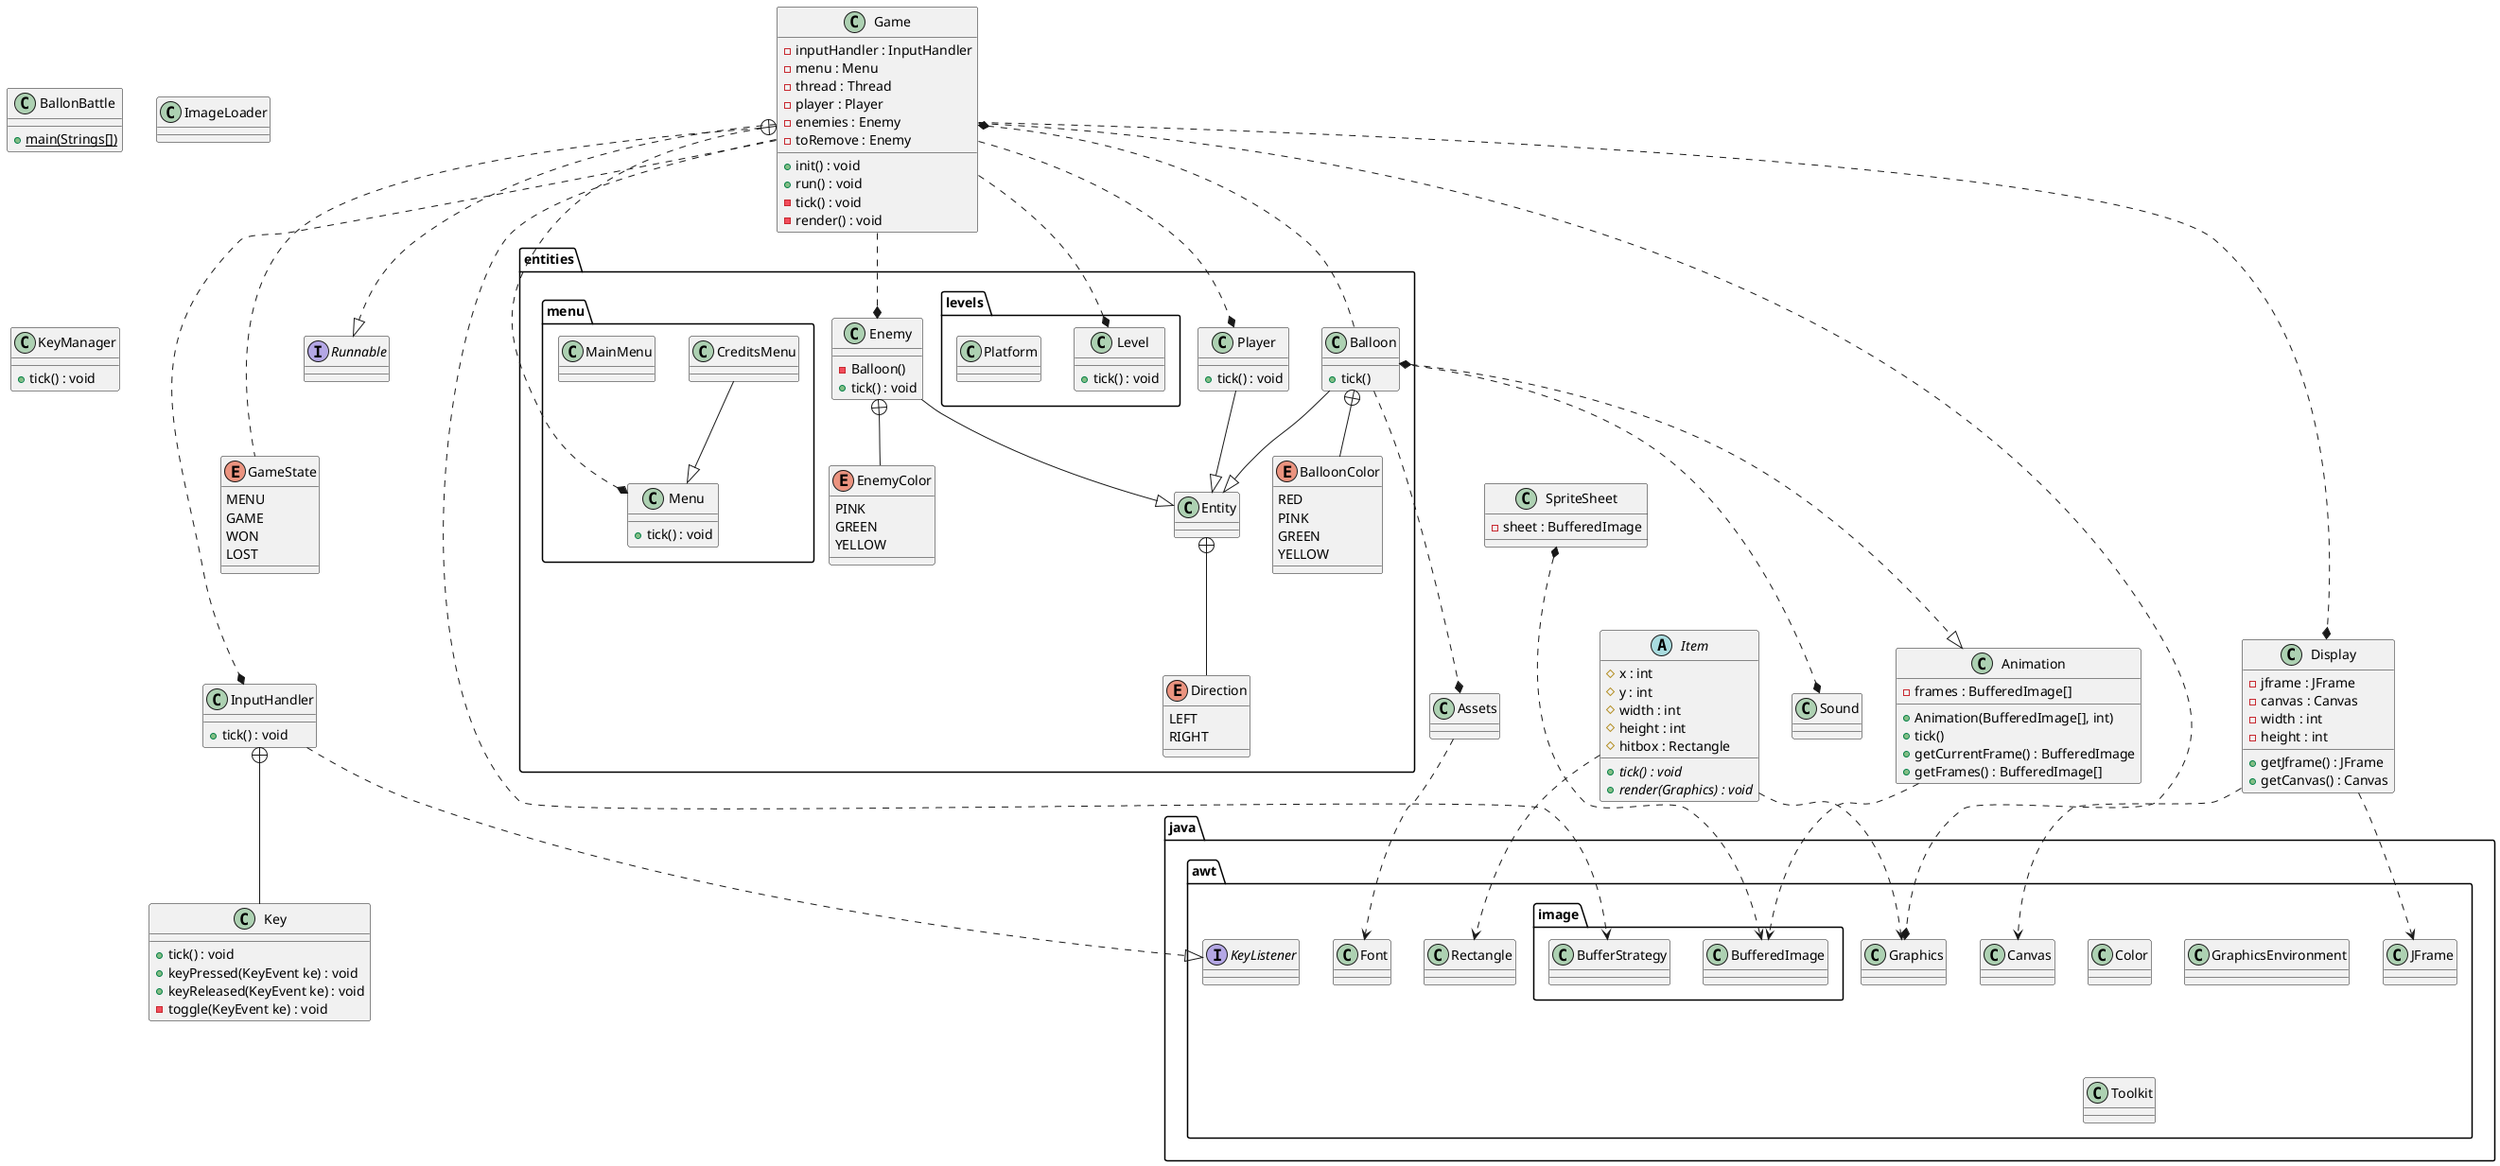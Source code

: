 @startuml
'https://plantuml.com/class-diagram

class Animation {
-frames : BufferedImage[]
+Animation(BufferedImage[], int)
+tick()
+getCurrentFrame() : BufferedImage
+getFrames() : BufferedImage[]
}

class Assets {}

class BallonBattle {
{static}+main(Strings[])
}

class Display {
- jframe : JFrame
- canvas : Canvas
- width : int
- height : int

+getJframe() : JFrame
+getCanvas() : Canvas

}

class Game {
+init() : void
+run() : void
-tick() : void
-render() : void
-inputHandler : InputHandler
-menu : Menu
-thread : Thread
-player : Player
-enemies : Enemy
-toRemove : Enemy
}

enum GameState {
MENU
GAME
WON
LOST
}

interface Runnable {}

class ImageLoader {}

class InputHandler {
+tick() : void

}

InputHandler +-- Key
class Key {
+tick() : void
+keyPressed(KeyEvent ke) : void
+keyReleased(KeyEvent ke) : void
-toggle(KeyEvent ke) : void

}


abstract class Item {
	# x : int
	# y : int
	# width : int
	# height : int
   	# hitbox : Rectangle
    {abstract} + tick() : void
    {abstract} + render(Graphics) : void
}
package java.awt {
    interface KeyListener {}
}

InputHandler ..|> KeyListener

class KeyManager {
+ tick() : void
}

class Sound {}

class SpriteSheet {
-sheet : BufferedImage
}


package entities {

    class Balloon {
    +tick()
    }

    enum BalloonColor {
        RED
        PINK
        GREEN
        YELLOW
    }
    Balloon +-- BalloonColor
    Balloon --|> Entity

    Enemy --|> Entity
    Player --|> Entity
    Balloon *...|> Animation
    Balloon ...* Assets
    Balloon ...* Game
    Balloon ...* Sound

    class Enemy {
        - Balloon()
        + tick() : void
    }

    enum EnemyColor {
        PINK
        GREEN
        YELLOW
    }
    Enemy +-- EnemyColor

    class Entity {}




    enum Direction {
        LEFT
        RIGHT
    }

    class Player {
        + tick() : void
    }

    package levels {
        class Level {
        + tick() : void
        }
        class Platform {}
    }

    package menu {
        class CreditsMenu {}
        class MainMenu {}
        class Menu {
        +tick() : void
        }
        CreditsMenu --|> Menu
    }

package java.awt {
    class Canvas
    class Color
    class Font
    class Graphics
    class GraphicsEnvironment
    class Rectangle
    class Toolkit

    class JFrame


    package image {
        class BufferedImage
        class BufferStrategy
    }
}

Display ..> JFrame
Display ..> Canvas

Assets ..> Font

Item ..> Rectangle
Item ..> Graphics

Entity +-- Direction
Game ..* Enemy
Game ..* Player
Game ..* Graphics
Game ..* Display
Game ..* Level
Game ...* Menu
Game ..* InputHandler
Game +... GameState
Game ..|> Runnable
Game ..> BufferStrategy



Animation ..> BufferedImage
SpriteSheet *...> BufferedImage

@enduml